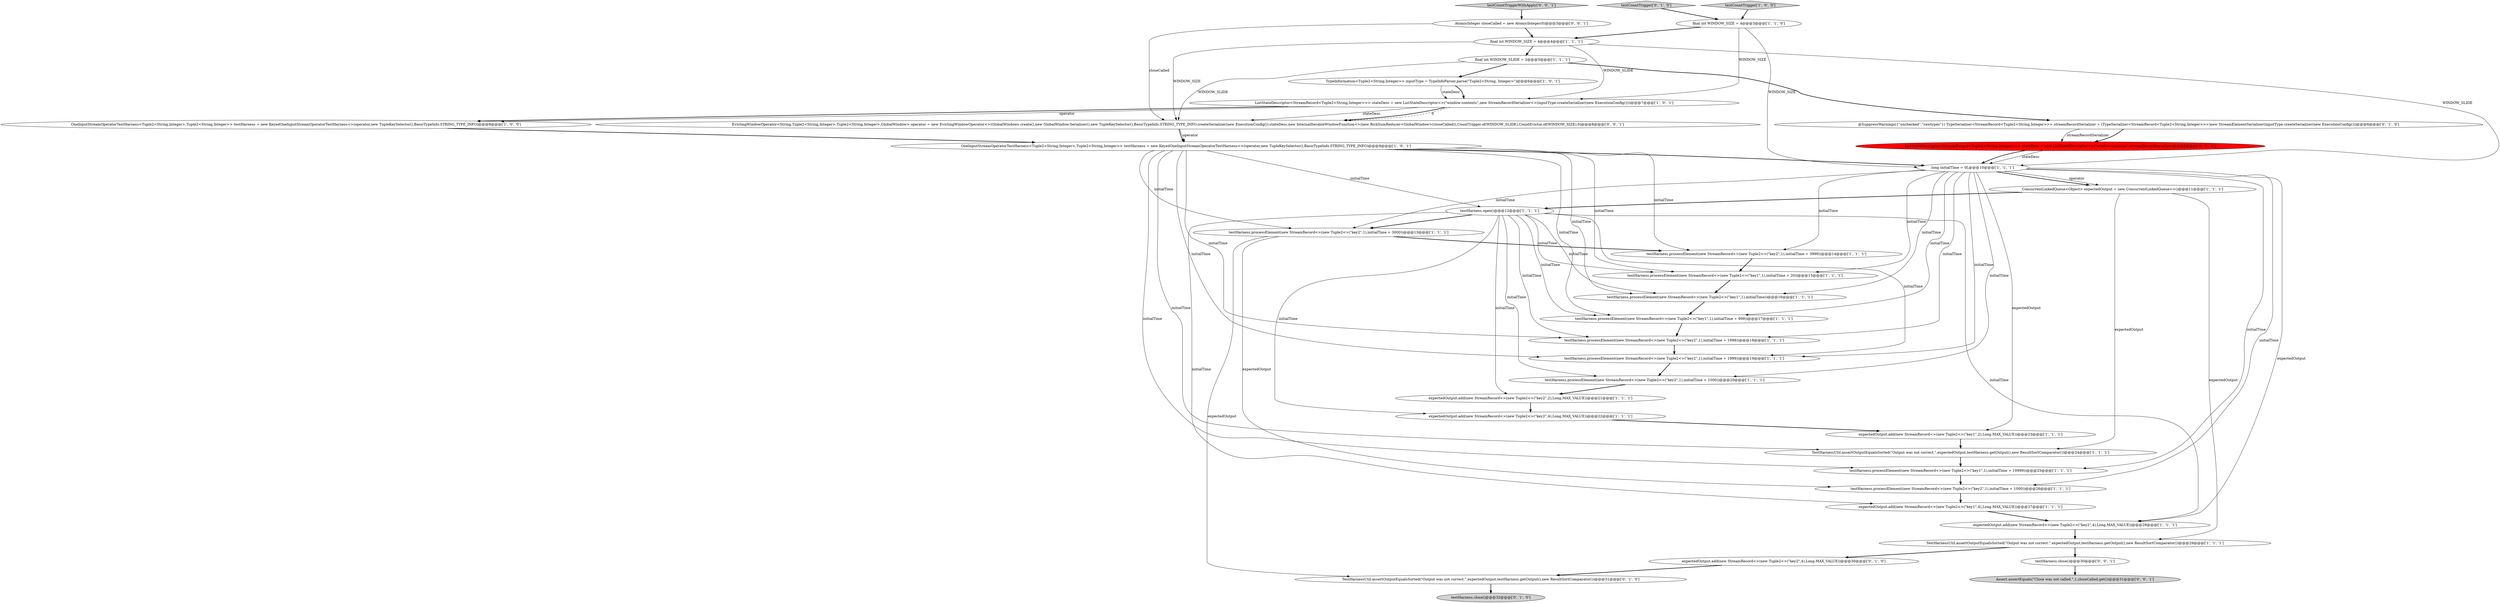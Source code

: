 digraph {
19 [style = filled, label = "testHarness.processElement(new StreamRecord<>(new Tuple2<>(\"key2\",1),initialTime + 1998))@@@18@@@['1', '1', '1']", fillcolor = white, shape = ellipse image = "AAA0AAABBB1BBB"];
21 [style = filled, label = "TestHarnessUtil.assertOutputEqualsSorted(\"Output was not correct.\",expectedOutput,testHarness.getOutput(),new ResultSortComparator())@@@29@@@['1', '1', '1']", fillcolor = white, shape = ellipse image = "AAA0AAABBB1BBB"];
8 [style = filled, label = "testHarness.processElement(new StreamRecord<>(new Tuple2<>(\"key1\",1),initialTime + 10999))@@@25@@@['1', '1', '1']", fillcolor = white, shape = ellipse image = "AAA0AAABBB1BBB"];
36 [style = filled, label = "Assert.assertEquals(\"Close was not called.\",1,closeCalled.get())@@@31@@@['0', '0', '1']", fillcolor = lightgray, shape = ellipse image = "AAA0AAABBB3BBB"];
29 [style = filled, label = "expectedOutput.add(new StreamRecord<>(new Tuple2<>(\"key2\",4),Long.MAX_VALUE))@@@30@@@['0', '1', '0']", fillcolor = white, shape = ellipse image = "AAA0AAABBB2BBB"];
4 [style = filled, label = "testHarness.processElement(new StreamRecord<>(new Tuple2<>(\"key2\",1),initialTime + 1000))@@@20@@@['1', '1', '1']", fillcolor = white, shape = ellipse image = "AAA0AAABBB1BBB"];
30 [style = filled, label = "testCountTrigger['0', '1', '0']", fillcolor = lightgray, shape = diamond image = "AAA0AAABBB2BBB"];
32 [style = filled, label = "ListStateDescriptor<StreamRecord<Tuple2<String,Integer>>> stateDesc = new ListStateDescriptor<>(\"window-contents\",streamRecordSerializer)@@@9@@@['0', '1', '0']", fillcolor = red, shape = ellipse image = "AAA1AAABBB2BBB"];
20 [style = filled, label = "expectedOutput.add(new StreamRecord<>(new Tuple2<>(\"key2\",4),Long.MAX_VALUE))@@@22@@@['1', '1', '1']", fillcolor = white, shape = ellipse image = "AAA0AAABBB1BBB"];
35 [style = filled, label = "testHarness.close()@@@30@@@['0', '0', '1']", fillcolor = white, shape = ellipse image = "AAA0AAABBB3BBB"];
11 [style = filled, label = "TestHarnessUtil.assertOutputEqualsSorted(\"Output was not correct.\",expectedOutput,testHarness.getOutput(),new ResultSortComparator())@@@24@@@['1', '1', '1']", fillcolor = white, shape = ellipse image = "AAA0AAABBB1BBB"];
38 [style = filled, label = "testCountTriggerWithApply['0', '0', '1']", fillcolor = lightgray, shape = diamond image = "AAA0AAABBB3BBB"];
27 [style = filled, label = "expectedOutput.add(new StreamRecord<>(new Tuple2<>(\"key2\",4),Long.MAX_VALUE))@@@28@@@['1', '1', '1']", fillcolor = white, shape = ellipse image = "AAA0AAABBB1BBB"];
31 [style = filled, label = "@SuppressWarnings({\"unchecked\",\"rawtypes\"}) TypeSerializer<StreamRecord<Tuple2<String,Integer>>> streamRecordSerializer = (TypeSerializer<StreamRecord<Tuple2<String,Integer>>>)new StreamElementSerializer(inputType.createSerializer(new ExecutionConfig()))@@@6@@@['0', '1', '0']", fillcolor = white, shape = ellipse image = "AAA0AAABBB2BBB"];
3 [style = filled, label = "testHarness.processElement(new StreamRecord<>(new Tuple2<>(\"key2\",1),initialTime + 1000))@@@26@@@['1', '1', '1']", fillcolor = white, shape = ellipse image = "AAA0AAABBB1BBB"];
6 [style = filled, label = "testHarness.processElement(new StreamRecord<>(new Tuple2<>(\"key1\",1),initialTime))@@@16@@@['1', '1', '1']", fillcolor = white, shape = ellipse image = "AAA0AAABBB1BBB"];
26 [style = filled, label = "testHarness.processElement(new StreamRecord<>(new Tuple2<>(\"key2\",1),initialTime + 3000))@@@13@@@['1', '1', '1']", fillcolor = white, shape = ellipse image = "AAA0AAABBB1BBB"];
33 [style = filled, label = "TestHarnessUtil.assertOutputEqualsSorted(\"Output was not correct.\",expectedOutput,testHarness.getOutput(),new ResultSortComparator())@@@31@@@['0', '1', '0']", fillcolor = white, shape = ellipse image = "AAA0AAABBB2BBB"];
14 [style = filled, label = "ListStateDescriptor<StreamRecord<Tuple2<String,Integer>>> stateDesc = new ListStateDescriptor<>(\"window-contents\",new StreamRecordSerializer<>(inputType.createSerializer(new ExecutionConfig())))@@@7@@@['1', '0', '1']", fillcolor = white, shape = ellipse image = "AAA0AAABBB1BBB"];
34 [style = filled, label = "AtomicInteger closeCalled = new AtomicInteger(0)@@@3@@@['0', '0', '1']", fillcolor = white, shape = ellipse image = "AAA0AAABBB3BBB"];
12 [style = filled, label = "testHarness.processElement(new StreamRecord<>(new Tuple2<>(\"key2\",1),initialTime + 1999))@@@19@@@['1', '1', '1']", fillcolor = white, shape = ellipse image = "AAA0AAABBB1BBB"];
2 [style = filled, label = "ConcurrentLinkedQueue<Object> expectedOutput = new ConcurrentLinkedQueue<>()@@@11@@@['1', '1', '1']", fillcolor = white, shape = ellipse image = "AAA0AAABBB1BBB"];
10 [style = filled, label = "testHarness.processElement(new StreamRecord<>(new Tuple2<>(\"key2\",1),initialTime + 3999))@@@14@@@['1', '1', '1']", fillcolor = white, shape = ellipse image = "AAA0AAABBB1BBB"];
13 [style = filled, label = "testCountTrigger['1', '0', '0']", fillcolor = lightgray, shape = diamond image = "AAA0AAABBB1BBB"];
24 [style = filled, label = "testHarness.processElement(new StreamRecord<>(new Tuple2<>(\"key1\",1),initialTime + 999))@@@17@@@['1', '1', '1']", fillcolor = white, shape = ellipse image = "AAA0AAABBB1BBB"];
1 [style = filled, label = "final int WINDOW_SLIDE = 2@@@5@@@['1', '1', '1']", fillcolor = white, shape = ellipse image = "AAA0AAABBB1BBB"];
18 [style = filled, label = "final int WINDOW_SIZE = 4@@@4@@@['1', '1', '1']", fillcolor = white, shape = ellipse image = "AAA0AAABBB1BBB"];
25 [style = filled, label = "TypeInformation<Tuple2<String,Integer>> inputType = TypeInfoParser.parse(\"Tuple2<String, Integer>\")@@@6@@@['1', '0', '1']", fillcolor = white, shape = ellipse image = "AAA0AAABBB1BBB"];
37 [style = filled, label = "EvictingWindowOperator<String,Tuple2<String,Integer>,Tuple2<String,Integer>,GlobalWindow> operator = new EvictingWindowOperator<>(GlobalWindows.create(),new GlobalWindow.Serializer(),new TupleKeySelector(),BasicTypeInfo.STRING_TYPE_INFO.createSerializer(new ExecutionConfig()),stateDesc,new InternalIterableWindowFunction<>(new RichSumReducer<GlobalWindow>(closeCalled)),CountTrigger.of(WINDOW_SLIDE),CountEvictor.of(WINDOW_SIZE),0)@@@8@@@['0', '0', '1']", fillcolor = white, shape = ellipse image = "AAA0AAABBB3BBB"];
5 [style = filled, label = "expectedOutput.add(new StreamRecord<>(new Tuple2<>(\"key1\",2),Long.MAX_VALUE))@@@23@@@['1', '1', '1']", fillcolor = white, shape = ellipse image = "AAA0AAABBB1BBB"];
23 [style = filled, label = "testHarness.processElement(new StreamRecord<>(new Tuple2<>(\"key1\",1),initialTime + 20))@@@15@@@['1', '1', '1']", fillcolor = white, shape = ellipse image = "AAA0AAABBB1BBB"];
7 [style = filled, label = "long initialTime = 0L@@@10@@@['1', '1', '1']", fillcolor = white, shape = ellipse image = "AAA0AAABBB1BBB"];
15 [style = filled, label = "OneInputStreamOperatorTestHarness<Tuple2<String,Integer>,Tuple2<String,Integer>> testHarness = new KeyedOneInputStreamOperatorTestHarness<>(operator,new TupleKeySelector(),BasicTypeInfo.STRING_TYPE_INFO)@@@9@@@['1', '0', '1']", fillcolor = white, shape = ellipse image = "AAA0AAABBB1BBB"];
16 [style = filled, label = "OneInputStreamOperatorTestHarness<Tuple2<String,Integer>,Tuple2<String,Integer>> testHarness = new KeyedOneInputStreamOperatorTestHarness<>(operator,new TupleKeySelector(),BasicTypeInfo.STRING_TYPE_INFO)@@@8@@@['1', '0', '0']", fillcolor = white, shape = ellipse image = "AAA0AAABBB1BBB"];
9 [style = filled, label = "testHarness.open()@@@12@@@['1', '1', '1']", fillcolor = white, shape = ellipse image = "AAA0AAABBB1BBB"];
17 [style = filled, label = "expectedOutput.add(new StreamRecord<>(new Tuple2<>(\"key1\",4),Long.MAX_VALUE))@@@27@@@['1', '1', '1']", fillcolor = white, shape = ellipse image = "AAA0AAABBB1BBB"];
22 [style = filled, label = "final int WINDOW_SIZE = 4@@@3@@@['1', '1', '0']", fillcolor = white, shape = ellipse image = "AAA0AAABBB1BBB"];
28 [style = filled, label = "testHarness.close()@@@32@@@['0', '1', '0']", fillcolor = lightgray, shape = ellipse image = "AAA0AAABBB2BBB"];
0 [style = filled, label = "expectedOutput.add(new StreamRecord<>(new Tuple2<>(\"key2\",2),Long.MAX_VALUE))@@@21@@@['1', '1', '1']", fillcolor = white, shape = ellipse image = "AAA0AAABBB1BBB"];
34->37 [style = solid, label="closeCalled"];
15->11 [style = solid, label="initialTime"];
26->10 [style = bold, label=""];
15->8 [style = solid, label="initialTime"];
2->11 [style = solid, label="expectedOutput"];
34->18 [style = bold, label=""];
7->27 [style = solid, label="expectedOutput"];
37->15 [style = bold, label=""];
25->14 [style = bold, label=""];
9->20 [style = solid, label="initialTime"];
7->6 [style = solid, label="initialTime"];
18->7 [style = solid, label="WINDOW_SLIDE"];
9->26 [style = bold, label=""];
9->12 [style = solid, label="initialTime"];
15->6 [style = solid, label="initialTime"];
37->15 [style = solid, label="operator"];
7->12 [style = solid, label="initialTime"];
13->22 [style = bold, label=""];
17->27 [style = bold, label=""];
21->35 [style = bold, label=""];
1->31 [style = bold, label=""];
14->37 [style = bold, label=""];
14->16 [style = bold, label=""];
24->19 [style = bold, label=""];
25->14 [style = solid, label="stateDesc"];
19->12 [style = bold, label=""];
9->6 [style = solid, label="initialTime"];
33->28 [style = bold, label=""];
32->7 [style = bold, label=""];
14->16 [style = solid, label="operator"];
9->0 [style = solid, label="initialTime"];
2->9 [style = bold, label=""];
15->9 [style = solid, label="initialTime"];
15->23 [style = solid, label="initialTime"];
7->8 [style = solid, label="initialTime"];
4->0 [style = bold, label=""];
22->18 [style = bold, label=""];
21->29 [style = bold, label=""];
18->1 [style = bold, label=""];
7->2 [style = bold, label=""];
9->23 [style = solid, label="initialTime"];
11->8 [style = bold, label=""];
22->14 [style = solid, label="WINDOW_SIZE"];
0->20 [style = bold, label=""];
5->11 [style = bold, label=""];
18->14 [style = solid, label="WINDOW_SLIDE"];
9->4 [style = solid, label="initialTime"];
14->37 [style = dashed, label="0"];
15->10 [style = solid, label="initialTime"];
7->24 [style = solid, label="initialTime"];
31->32 [style = bold, label=""];
8->3 [style = bold, label=""];
6->24 [style = bold, label=""];
32->7 [style = solid, label="stateDesc"];
15->26 [style = solid, label="initialTime"];
9->27 [style = solid, label="initialTime"];
7->4 [style = solid, label="initialTime"];
15->24 [style = solid, label="initialTime"];
10->23 [style = bold, label=""];
23->6 [style = bold, label=""];
9->19 [style = solid, label="initialTime"];
38->34 [style = bold, label=""];
3->17 [style = bold, label=""];
7->26 [style = solid, label="initialTime"];
7->5 [style = solid, label="expectedOutput"];
26->33 [style = solid, label="expectedOutput"];
9->17 [style = solid, label="initialTime"];
27->21 [style = bold, label=""];
1->25 [style = bold, label=""];
15->12 [style = solid, label="initialTime"];
16->15 [style = bold, label=""];
9->24 [style = solid, label="initialTime"];
14->37 [style = solid, label="stateDesc"];
30->22 [style = bold, label=""];
15->7 [style = bold, label=""];
22->7 [style = solid, label="WINDOW_SIZE"];
18->37 [style = solid, label="WINDOW_SIZE"];
7->10 [style = solid, label="initialTime"];
2->21 [style = solid, label="expectedOutput"];
31->32 [style = solid, label="streamRecordSerializer"];
1->37 [style = solid, label="WINDOW_SLIDE"];
7->19 [style = solid, label="initialTime"];
7->23 [style = solid, label="initialTime"];
20->5 [style = bold, label=""];
26->3 [style = solid, label="expectedOutput"];
7->3 [style = solid, label="initialTime"];
29->33 [style = bold, label=""];
12->4 [style = bold, label=""];
7->2 [style = solid, label="operator"];
35->36 [style = bold, label=""];
15->19 [style = solid, label="initialTime"];
}
